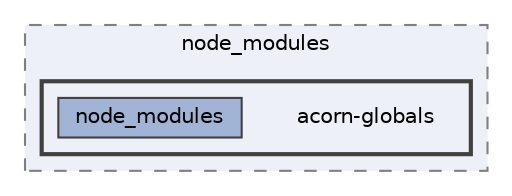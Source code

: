 digraph "pkiclassroomrescheduler/src/main/frontend/node_modules/acorn-globals"
{
 // LATEX_PDF_SIZE
  bgcolor="transparent";
  edge [fontname=Helvetica,fontsize=10,labelfontname=Helvetica,labelfontsize=10];
  node [fontname=Helvetica,fontsize=10,shape=box,height=0.2,width=0.4];
  compound=true
  subgraph clusterdir_72953eda66ccb3a2722c28e1c3e6c23b {
    graph [ bgcolor="#edf0f7", pencolor="grey50", label="node_modules", fontname=Helvetica,fontsize=10 style="filled,dashed", URL="dir_72953eda66ccb3a2722c28e1c3e6c23b.html",tooltip=""]
  subgraph clusterdir_0ccc0775f4798407e1b28faac4e50d95 {
    graph [ bgcolor="#edf0f7", pencolor="grey25", label="", fontname=Helvetica,fontsize=10 style="filled,bold", URL="dir_0ccc0775f4798407e1b28faac4e50d95.html",tooltip=""]
    dir_0ccc0775f4798407e1b28faac4e50d95 [shape=plaintext, label="acorn-globals"];
  dir_4db221ddc5e482a4bfeb4f6262f60b17 [label="node_modules", fillcolor="#a2b4d6", color="grey25", style="filled", URL="dir_4db221ddc5e482a4bfeb4f6262f60b17.html",tooltip=""];
  }
  }
}
